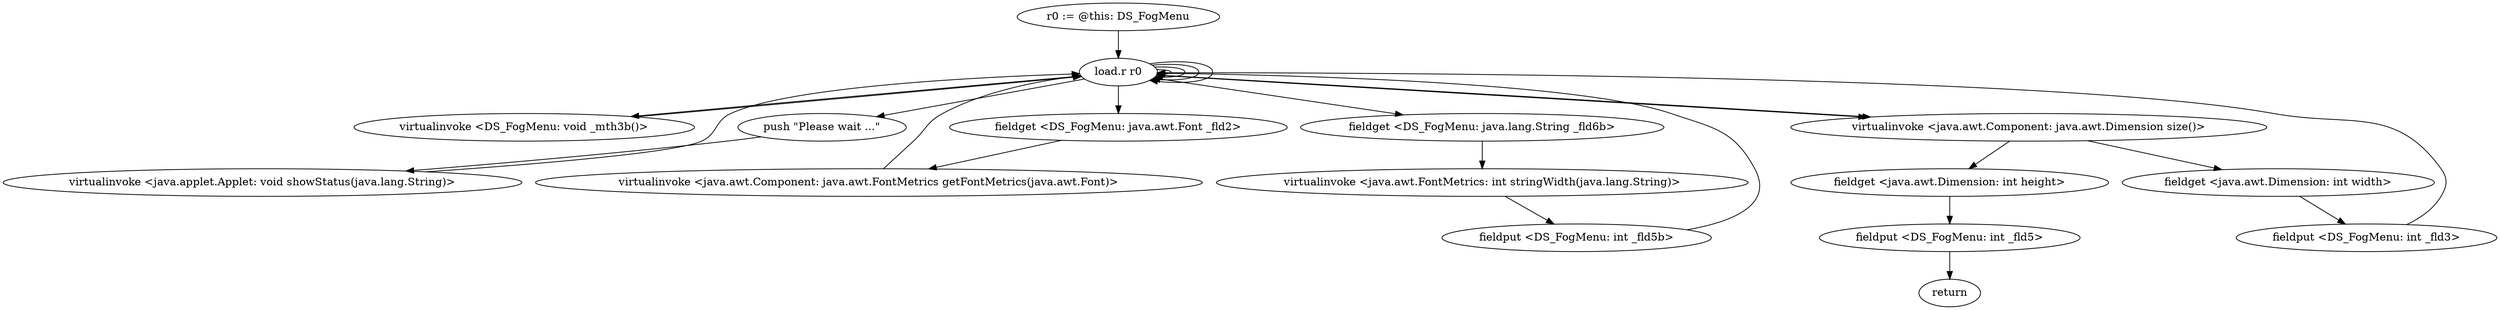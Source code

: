 digraph "" {
    "r0 := @this: DS_FogMenu"
    "load.r r0"
    "r0 := @this: DS_FogMenu"->"load.r r0";
    "virtualinvoke <DS_FogMenu: void _mth3b()>"
    "load.r r0"->"virtualinvoke <DS_FogMenu: void _mth3b()>";
    "virtualinvoke <DS_FogMenu: void _mth3b()>"->"load.r r0";
    "push \"Please wait ...\""
    "load.r r0"->"push \"Please wait ...\"";
    "virtualinvoke <java.applet.Applet: void showStatus(java.lang.String)>"
    "push \"Please wait ...\""->"virtualinvoke <java.applet.Applet: void showStatus(java.lang.String)>";
    "virtualinvoke <java.applet.Applet: void showStatus(java.lang.String)>"->"load.r r0";
    "load.r r0"->"load.r r0";
    "load.r r0"->"load.r r0";
    "fieldget <DS_FogMenu: java.awt.Font _fld2>"
    "load.r r0"->"fieldget <DS_FogMenu: java.awt.Font _fld2>";
    "virtualinvoke <java.awt.Component: java.awt.FontMetrics getFontMetrics(java.awt.Font)>"
    "fieldget <DS_FogMenu: java.awt.Font _fld2>"->"virtualinvoke <java.awt.Component: java.awt.FontMetrics getFontMetrics(java.awt.Font)>";
    "virtualinvoke <java.awt.Component: java.awt.FontMetrics getFontMetrics(java.awt.Font)>"->"load.r r0";
    "fieldget <DS_FogMenu: java.lang.String _fld6b>"
    "load.r r0"->"fieldget <DS_FogMenu: java.lang.String _fld6b>";
    "virtualinvoke <java.awt.FontMetrics: int stringWidth(java.lang.String)>"
    "fieldget <DS_FogMenu: java.lang.String _fld6b>"->"virtualinvoke <java.awt.FontMetrics: int stringWidth(java.lang.String)>";
    "fieldput <DS_FogMenu: int _fld5b>"
    "virtualinvoke <java.awt.FontMetrics: int stringWidth(java.lang.String)>"->"fieldput <DS_FogMenu: int _fld5b>";
    "fieldput <DS_FogMenu: int _fld5b>"->"load.r r0";
    "load.r r0"->"load.r r0";
    "virtualinvoke <java.awt.Component: java.awt.Dimension size()>"
    "load.r r0"->"virtualinvoke <java.awt.Component: java.awt.Dimension size()>";
    "fieldget <java.awt.Dimension: int width>"
    "virtualinvoke <java.awt.Component: java.awt.Dimension size()>"->"fieldget <java.awt.Dimension: int width>";
    "fieldput <DS_FogMenu: int _fld3>"
    "fieldget <java.awt.Dimension: int width>"->"fieldput <DS_FogMenu: int _fld3>";
    "fieldput <DS_FogMenu: int _fld3>"->"load.r r0";
    "load.r r0"->"load.r r0";
    "load.r r0"->"virtualinvoke <java.awt.Component: java.awt.Dimension size()>";
    "fieldget <java.awt.Dimension: int height>"
    "virtualinvoke <java.awt.Component: java.awt.Dimension size()>"->"fieldget <java.awt.Dimension: int height>";
    "fieldput <DS_FogMenu: int _fld5>"
    "fieldget <java.awt.Dimension: int height>"->"fieldput <DS_FogMenu: int _fld5>";
    "return"
    "fieldput <DS_FogMenu: int _fld5>"->"return";
}
